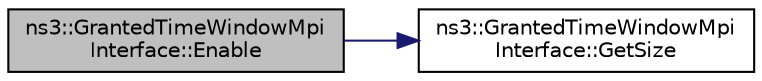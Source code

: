 digraph "ns3::GrantedTimeWindowMpiInterface::Enable"
{
 // LATEX_PDF_SIZE
  edge [fontname="Helvetica",fontsize="10",labelfontname="Helvetica",labelfontsize="10"];
  node [fontname="Helvetica",fontsize="10",shape=record];
  rankdir="LR";
  Node1 [label="ns3::GrantedTimeWindowMpi\lInterface::Enable",height=0.2,width=0.4,color="black", fillcolor="grey75", style="filled", fontcolor="black",tooltip="Setup the parallel communication interface using the specified communicator."];
  Node1 -> Node2 [color="midnightblue",fontsize="10",style="solid",fontname="Helvetica"];
  Node2 [label="ns3::GrantedTimeWindowMpi\lInterface::GetSize",height=0.2,width=0.4,color="black", fillcolor="white", style="filled",URL="$classns3_1_1_granted_time_window_mpi_interface.html#aff7518c8d1495ae1ea3ee23e5017d21c",tooltip="Get the number of ranks used by ns-3."];
}
